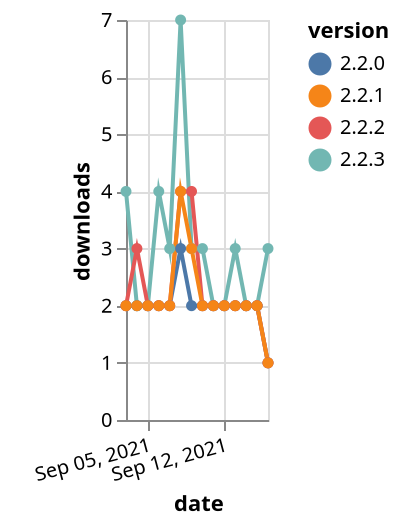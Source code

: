 {"$schema": "https://vega.github.io/schema/vega-lite/v5.json", "description": "A simple bar chart with embedded data.", "data": {"values": [{"date": "2021-09-03", "total": 228, "delta": 4, "version": "2.2.3"}, {"date": "2021-09-04", "total": 230, "delta": 2, "version": "2.2.3"}, {"date": "2021-09-05", "total": 232, "delta": 2, "version": "2.2.3"}, {"date": "2021-09-06", "total": 236, "delta": 4, "version": "2.2.3"}, {"date": "2021-09-07", "total": 239, "delta": 3, "version": "2.2.3"}, {"date": "2021-09-08", "total": 246, "delta": 7, "version": "2.2.3"}, {"date": "2021-09-09", "total": 249, "delta": 3, "version": "2.2.3"}, {"date": "2021-09-10", "total": 252, "delta": 3, "version": "2.2.3"}, {"date": "2021-09-11", "total": 254, "delta": 2, "version": "2.2.3"}, {"date": "2021-09-12", "total": 256, "delta": 2, "version": "2.2.3"}, {"date": "2021-09-13", "total": 259, "delta": 3, "version": "2.2.3"}, {"date": "2021-09-14", "total": 261, "delta": 2, "version": "2.2.3"}, {"date": "2021-09-15", "total": 263, "delta": 2, "version": "2.2.3"}, {"date": "2021-09-16", "total": 266, "delta": 3, "version": "2.2.3"}, {"date": "2021-09-03", "total": 1537, "delta": 2, "version": "2.2.0"}, {"date": "2021-09-04", "total": 1539, "delta": 2, "version": "2.2.0"}, {"date": "2021-09-05", "total": 1541, "delta": 2, "version": "2.2.0"}, {"date": "2021-09-06", "total": 1543, "delta": 2, "version": "2.2.0"}, {"date": "2021-09-07", "total": 1545, "delta": 2, "version": "2.2.0"}, {"date": "2021-09-08", "total": 1548, "delta": 3, "version": "2.2.0"}, {"date": "2021-09-09", "total": 1550, "delta": 2, "version": "2.2.0"}, {"date": "2021-09-10", "total": 1552, "delta": 2, "version": "2.2.0"}, {"date": "2021-09-11", "total": 1554, "delta": 2, "version": "2.2.0"}, {"date": "2021-09-12", "total": 1556, "delta": 2, "version": "2.2.0"}, {"date": "2021-09-13", "total": 1558, "delta": 2, "version": "2.2.0"}, {"date": "2021-09-14", "total": 1560, "delta": 2, "version": "2.2.0"}, {"date": "2021-09-15", "total": 1562, "delta": 2, "version": "2.2.0"}, {"date": "2021-09-16", "total": 1563, "delta": 1, "version": "2.2.0"}, {"date": "2021-09-03", "total": 1101, "delta": 2, "version": "2.2.2"}, {"date": "2021-09-04", "total": 1104, "delta": 3, "version": "2.2.2"}, {"date": "2021-09-05", "total": 1106, "delta": 2, "version": "2.2.2"}, {"date": "2021-09-06", "total": 1108, "delta": 2, "version": "2.2.2"}, {"date": "2021-09-07", "total": 1110, "delta": 2, "version": "2.2.2"}, {"date": "2021-09-08", "total": 1114, "delta": 4, "version": "2.2.2"}, {"date": "2021-09-09", "total": 1118, "delta": 4, "version": "2.2.2"}, {"date": "2021-09-10", "total": 1120, "delta": 2, "version": "2.2.2"}, {"date": "2021-09-11", "total": 1122, "delta": 2, "version": "2.2.2"}, {"date": "2021-09-12", "total": 1124, "delta": 2, "version": "2.2.2"}, {"date": "2021-09-13", "total": 1126, "delta": 2, "version": "2.2.2"}, {"date": "2021-09-14", "total": 1128, "delta": 2, "version": "2.2.2"}, {"date": "2021-09-15", "total": 1130, "delta": 2, "version": "2.2.2"}, {"date": "2021-09-16", "total": 1131, "delta": 1, "version": "2.2.2"}, {"date": "2021-09-03", "total": 1543, "delta": 2, "version": "2.2.1"}, {"date": "2021-09-04", "total": 1545, "delta": 2, "version": "2.2.1"}, {"date": "2021-09-05", "total": 1547, "delta": 2, "version": "2.2.1"}, {"date": "2021-09-06", "total": 1549, "delta": 2, "version": "2.2.1"}, {"date": "2021-09-07", "total": 1551, "delta": 2, "version": "2.2.1"}, {"date": "2021-09-08", "total": 1555, "delta": 4, "version": "2.2.1"}, {"date": "2021-09-09", "total": 1558, "delta": 3, "version": "2.2.1"}, {"date": "2021-09-10", "total": 1560, "delta": 2, "version": "2.2.1"}, {"date": "2021-09-11", "total": 1562, "delta": 2, "version": "2.2.1"}, {"date": "2021-09-12", "total": 1564, "delta": 2, "version": "2.2.1"}, {"date": "2021-09-13", "total": 1566, "delta": 2, "version": "2.2.1"}, {"date": "2021-09-14", "total": 1568, "delta": 2, "version": "2.2.1"}, {"date": "2021-09-15", "total": 1570, "delta": 2, "version": "2.2.1"}, {"date": "2021-09-16", "total": 1571, "delta": 1, "version": "2.2.1"}]}, "width": "container", "mark": {"type": "line", "point": {"filled": true}}, "encoding": {"x": {"field": "date", "type": "temporal", "timeUnit": "yearmonthdate", "title": "date", "axis": {"labelAngle": -15}}, "y": {"field": "delta", "type": "quantitative", "title": "downloads"}, "color": {"field": "version", "type": "nominal"}, "tooltip": {"field": "delta"}}}